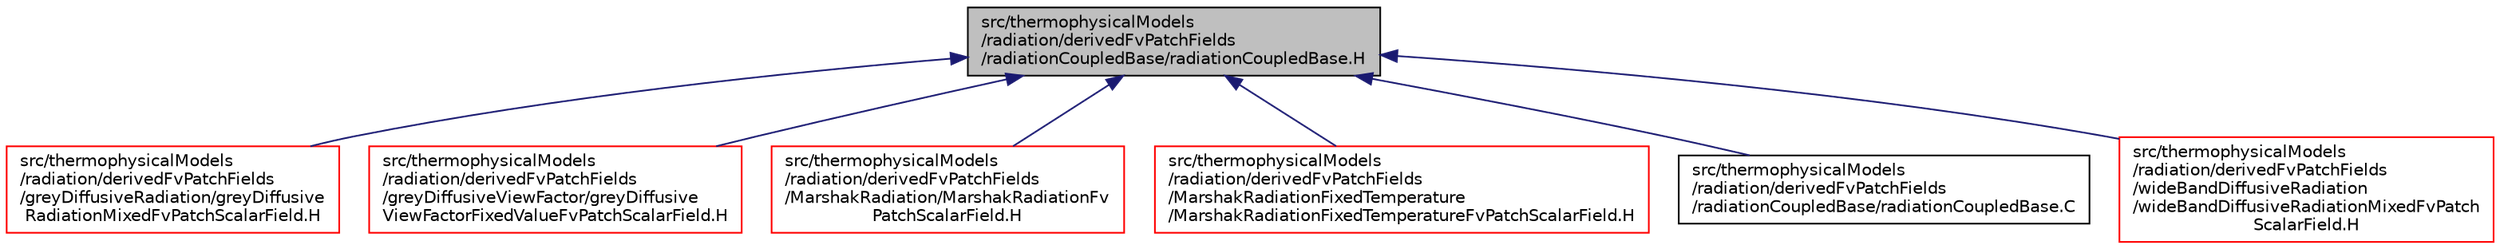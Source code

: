 digraph "src/thermophysicalModels/radiation/derivedFvPatchFields/radiationCoupledBase/radiationCoupledBase.H"
{
  bgcolor="transparent";
  edge [fontname="Helvetica",fontsize="10",labelfontname="Helvetica",labelfontsize="10"];
  node [fontname="Helvetica",fontsize="10",shape=record];
  Node1 [label="src/thermophysicalModels\l/radiation/derivedFvPatchFields\l/radiationCoupledBase/radiationCoupledBase.H",height=0.2,width=0.4,color="black", fillcolor="grey75", style="filled", fontcolor="black"];
  Node1 -> Node2 [dir="back",color="midnightblue",fontsize="10",style="solid",fontname="Helvetica"];
  Node2 [label="src/thermophysicalModels\l/radiation/derivedFvPatchFields\l/greyDiffusiveRadiation/greyDiffusive\lRadiationMixedFvPatchScalarField.H",height=0.2,width=0.4,color="red",URL="$a10098.html"];
  Node1 -> Node3 [dir="back",color="midnightblue",fontsize="10",style="solid",fontname="Helvetica"];
  Node3 [label="src/thermophysicalModels\l/radiation/derivedFvPatchFields\l/greyDiffusiveViewFactor/greyDiffusive\lViewFactorFixedValueFvPatchScalarField.H",height=0.2,width=0.4,color="red",URL="$a10100.html"];
  Node1 -> Node4 [dir="back",color="midnightblue",fontsize="10",style="solid",fontname="Helvetica"];
  Node4 [label="src/thermophysicalModels\l/radiation/derivedFvPatchFields\l/MarshakRadiation/MarshakRadiationFv\lPatchScalarField.H",height=0.2,width=0.4,color="red",URL="$a10102.html"];
  Node1 -> Node5 [dir="back",color="midnightblue",fontsize="10",style="solid",fontname="Helvetica"];
  Node5 [label="src/thermophysicalModels\l/radiation/derivedFvPatchFields\l/MarshakRadiationFixedTemperature\l/MarshakRadiationFixedTemperatureFvPatchScalarField.H",height=0.2,width=0.4,color="red",URL="$a10104.html"];
  Node1 -> Node6 [dir="back",color="midnightblue",fontsize="10",style="solid",fontname="Helvetica"];
  Node6 [label="src/thermophysicalModels\l/radiation/derivedFvPatchFields\l/radiationCoupledBase/radiationCoupledBase.C",height=0.2,width=0.4,color="black",URL="$a10105.html"];
  Node1 -> Node7 [dir="back",color="midnightblue",fontsize="10",style="solid",fontname="Helvetica"];
  Node7 [label="src/thermophysicalModels\l/radiation/derivedFvPatchFields\l/wideBandDiffusiveRadiation\l/wideBandDiffusiveRadiationMixedFvPatch\lScalarField.H",height=0.2,width=0.4,color="red",URL="$a10108.html"];
}
